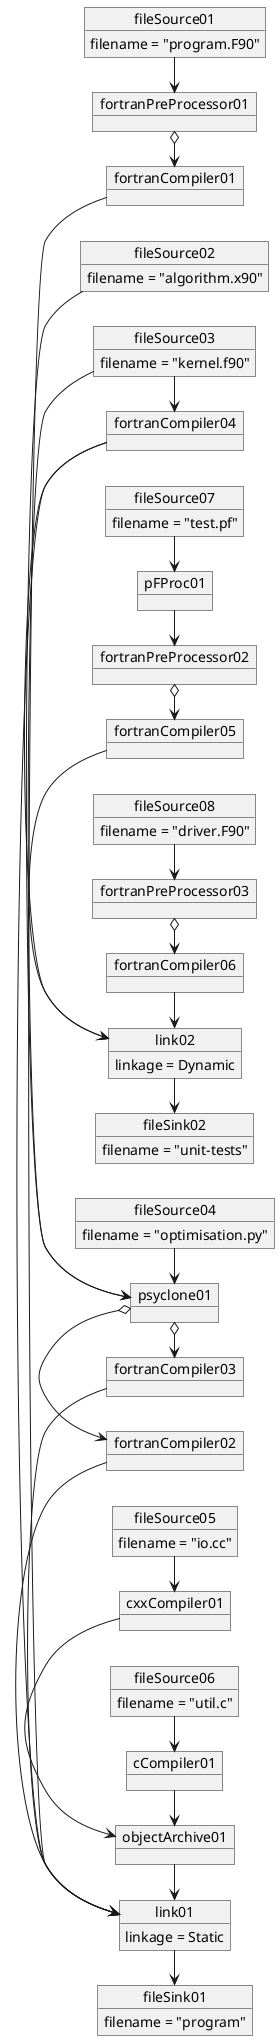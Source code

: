 @startuml

left to right direction

'''''''''''''''''''''''''''''''''''''''''''''''''''''''''''''''''''''''''''''''

object fileSource01 {
  filename = "program.F90"
}

object fortranPreProcessor01 {
}
fileSource01 -> fortranPreProcessor01

object fortranCompiler01 {
}
fortranPreProcessor01 o-> fortranCompiler01

'''''''''''''''''''''''''''''''''''''''''''''''''''''''''''''''''''''''''''''''

object fileSource02 {
  filename = "algorithm.x90"
}

object fileSource03 {
  filename = "kernel.f90"
}

object fileSource04 {
  filename = "optimisation.py"
}

object psyclone01 {
}
fileSource02 -> psyclone01
fileSource03 -> psyclone01
fileSource04 -> psyclone01

object fortranCompiler02 {
}
psyclone01 o-> fortranCompiler02

object fortranCompiler03 {
}
psyclone01 o-> fortranCompiler03

object fortranCompiler04 {
}
fileSource03 -> fortranCompiler04

'''''''''''''''''''''''''''''''''''''''''''''''''''''''''''''''''''''''''''''''

object fileSource05 {
  filename = "io.cc"
}

object cxxCompiler01 {
}
fileSource05 -> cxxCompiler01

'''''''''''''''''''''''''''''''''''''''''''''''''''''''''''''''''''''''''''''''

object fileSource06 {
  filename = "util.c"
}

object cCompiler01 {
}
fileSource06 -> cCompiler01

'''''''''''''''''''''''''''''''''''''''''''''''''''''''''''''''''''''''''''''''

object objectArchive01 {
}
cxxCompiler01 -> objectArchive01
cCompiler01 -> objectArchive01

'''''''''''''''''''''''''''''''''''''''''''''''''''''''''''''''''''''''''''''''

object link01 {
  linkage = Static
}
fortranCompiler01 -> link01
fortranCompiler02 -> link01
fortranCompiler03 -> link01
fortranCompiler04 -> link01
objectArchive01   -> link01

object fileSink01 {
  filename = "program"
}
link01 -> fileSink01

'''''''''''''''''''''''''''''''''''''''''''''''''''''''''''''''''''''''''''''''

object fileSource07 {
  filename = "test.pf"
}

object pFProc01 {
}
fileSource07 -> pFProc01

object fortranPreProcessor02 {
}
pFProc01 -> fortranPreProcessor02

object fortranCompiler05 {
}
fortranPreProcessor02 o-> fortranCompiler05

''''''''''''''''''''''''''''''''''''''''''''''''''''''''''''''''''''''''''''''

object fileSource08 {
  filename = "driver.F90"
}

object fortranPreProcessor03 {
}
fileSource08 -> fortranPreProcessor03

object fortranCompiler06 {
}
fortranPreProcessor03 o-> fortranCompiler06

''''''''''''''''''''''''''''''''''''''''''''''''''''''''''''''''''''''''''''''

object link02 {
  linkage = Dynamic
}
fortranCompiler05 -> link02
fortranCompiler06 -> link02
fortranCompiler04 -> link02

object fileSink02 {
  filename = "unit-tests"
}
link02 -> fileSink02

@end uml
